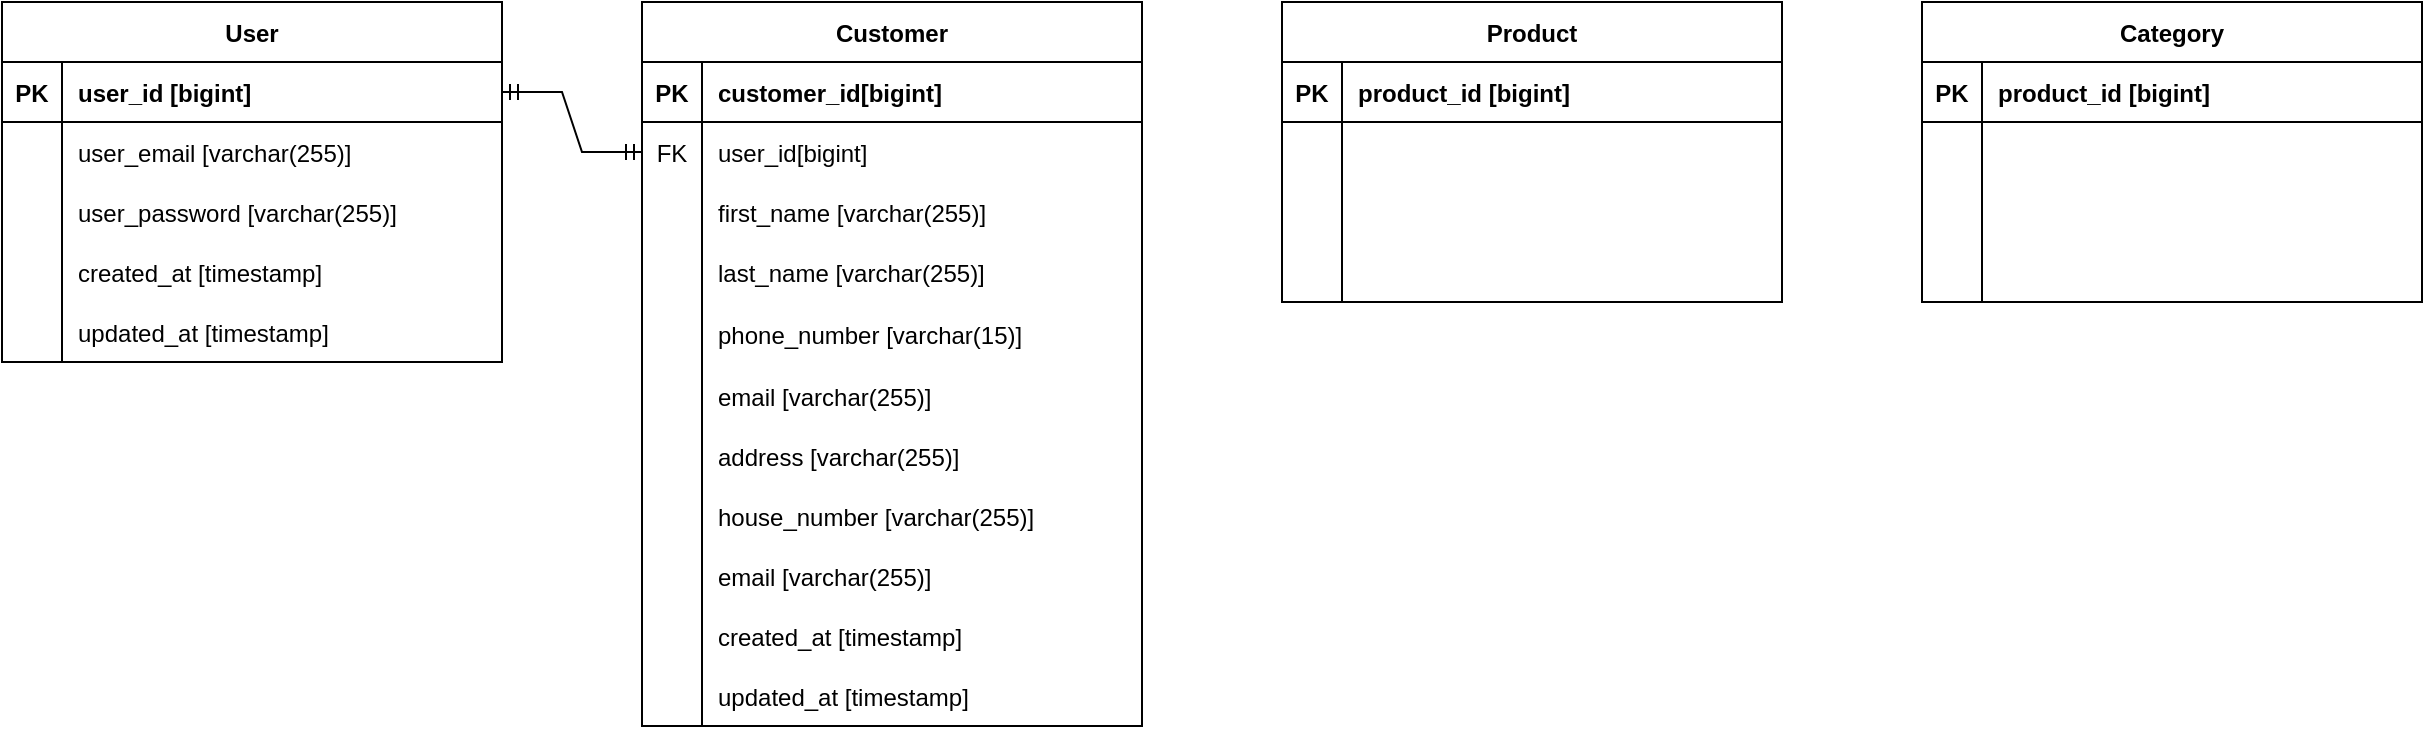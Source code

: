 <mxfile version="24.0.2" type="github">
  <diagram name="Page-1" id="9f46799a-70d6-7492-0946-bef42562c5a5">
    <mxGraphModel dx="2082" dy="426" grid="1" gridSize="10" guides="1" tooltips="1" connect="1" arrows="1" fold="1" page="1" pageScale="1" pageWidth="1100" pageHeight="850" background="none" math="0" shadow="0">
      <root>
        <mxCell id="0" />
        <mxCell id="1" parent="0" />
        <mxCell id="57J9HGHEWiLVGIEVYI9T-96" value="Customer" style="shape=table;startSize=30;container=1;collapsible=1;childLayout=tableLayout;fixedRows=1;rowLines=0;fontStyle=1;align=center;resizeLast=1;" parent="1" vertex="1">
          <mxGeometry x="-760" y="40" width="250" height="362.0" as="geometry" />
        </mxCell>
        <mxCell id="57J9HGHEWiLVGIEVYI9T-97" value="" style="shape=partialRectangle;collapsible=0;dropTarget=0;pointerEvents=0;fillColor=none;points=[[0,0.5],[1,0.5]];portConstraint=eastwest;top=0;left=0;right=0;bottom=1;" parent="57J9HGHEWiLVGIEVYI9T-96" vertex="1">
          <mxGeometry y="30" width="250" height="30" as="geometry" />
        </mxCell>
        <mxCell id="57J9HGHEWiLVGIEVYI9T-98" value="PK" style="shape=partialRectangle;overflow=hidden;connectable=0;fillColor=none;top=0;left=0;bottom=0;right=0;fontStyle=1;" parent="57J9HGHEWiLVGIEVYI9T-97" vertex="1">
          <mxGeometry width="30" height="30" as="geometry">
            <mxRectangle width="30" height="30" as="alternateBounds" />
          </mxGeometry>
        </mxCell>
        <mxCell id="57J9HGHEWiLVGIEVYI9T-99" value="customer_id[bigint]" style="shape=partialRectangle;overflow=hidden;connectable=0;fillColor=none;top=0;left=0;bottom=0;right=0;align=left;spacingLeft=6;fontStyle=1;" parent="57J9HGHEWiLVGIEVYI9T-97" vertex="1">
          <mxGeometry x="30" width="220" height="30" as="geometry">
            <mxRectangle width="220" height="30" as="alternateBounds" />
          </mxGeometry>
        </mxCell>
        <mxCell id="FZp34ey01rAOAzYDmTqa-32" style="shape=partialRectangle;collapsible=0;dropTarget=0;pointerEvents=0;fillColor=none;points=[[0,0.5],[1,0.5]];portConstraint=eastwest;top=0;left=0;right=0;bottom=0;" parent="57J9HGHEWiLVGIEVYI9T-96" vertex="1">
          <mxGeometry y="60" width="250" height="30" as="geometry" />
        </mxCell>
        <mxCell id="FZp34ey01rAOAzYDmTqa-33" value="FK" style="shape=partialRectangle;overflow=hidden;connectable=0;fillColor=none;top=0;left=0;bottom=0;right=0;" parent="FZp34ey01rAOAzYDmTqa-32" vertex="1">
          <mxGeometry width="30" height="30" as="geometry">
            <mxRectangle width="30" height="30" as="alternateBounds" />
          </mxGeometry>
        </mxCell>
        <mxCell id="FZp34ey01rAOAzYDmTqa-34" value="user_id[bigint]" style="shape=partialRectangle;overflow=hidden;connectable=0;fillColor=none;top=0;left=0;bottom=0;right=0;align=left;spacingLeft=6;" parent="FZp34ey01rAOAzYDmTqa-32" vertex="1">
          <mxGeometry x="30" width="220" height="30" as="geometry">
            <mxRectangle width="220" height="30" as="alternateBounds" />
          </mxGeometry>
        </mxCell>
        <mxCell id="57J9HGHEWiLVGIEVYI9T-100" value="" style="shape=partialRectangle;collapsible=0;dropTarget=0;pointerEvents=0;fillColor=none;points=[[0,0.5],[1,0.5]];portConstraint=eastwest;top=0;left=0;right=0;bottom=0;" parent="57J9HGHEWiLVGIEVYI9T-96" vertex="1">
          <mxGeometry y="90" width="250" height="30" as="geometry" />
        </mxCell>
        <mxCell id="57J9HGHEWiLVGIEVYI9T-101" value="" style="shape=partialRectangle;overflow=hidden;connectable=0;fillColor=none;top=0;left=0;bottom=0;right=0;" parent="57J9HGHEWiLVGIEVYI9T-100" vertex="1">
          <mxGeometry width="30" height="30" as="geometry">
            <mxRectangle width="30" height="30" as="alternateBounds" />
          </mxGeometry>
        </mxCell>
        <mxCell id="57J9HGHEWiLVGIEVYI9T-102" value="first_name [varchar(255)]" style="shape=partialRectangle;overflow=hidden;connectable=0;fillColor=none;top=0;left=0;bottom=0;right=0;align=left;spacingLeft=6;" parent="57J9HGHEWiLVGIEVYI9T-100" vertex="1">
          <mxGeometry x="30" width="220" height="30" as="geometry">
            <mxRectangle width="220" height="30" as="alternateBounds" />
          </mxGeometry>
        </mxCell>
        <mxCell id="57J9HGHEWiLVGIEVYI9T-151" value="" style="shape=partialRectangle;collapsible=0;dropTarget=0;pointerEvents=0;fillColor=none;points=[[0,0.5],[1,0.5]];portConstraint=eastwest;top=0;left=0;right=0;bottom=0;" parent="57J9HGHEWiLVGIEVYI9T-96" vertex="1">
          <mxGeometry y="120" width="250" height="30" as="geometry" />
        </mxCell>
        <mxCell id="57J9HGHEWiLVGIEVYI9T-152" value="" style="shape=partialRectangle;overflow=hidden;connectable=0;fillColor=none;top=0;left=0;bottom=0;right=0;" parent="57J9HGHEWiLVGIEVYI9T-151" vertex="1">
          <mxGeometry width="30" height="30" as="geometry">
            <mxRectangle width="30" height="30" as="alternateBounds" />
          </mxGeometry>
        </mxCell>
        <mxCell id="57J9HGHEWiLVGIEVYI9T-153" value="last_name [varchar(255)]" style="shape=partialRectangle;overflow=hidden;connectable=0;fillColor=none;top=0;left=0;bottom=0;right=0;align=left;spacingLeft=6;" parent="57J9HGHEWiLVGIEVYI9T-151" vertex="1">
          <mxGeometry x="30" width="220" height="30" as="geometry">
            <mxRectangle width="220" height="30" as="alternateBounds" />
          </mxGeometry>
        </mxCell>
        <mxCell id="57J9HGHEWiLVGIEVYI9T-103" value="" style="shape=partialRectangle;collapsible=0;dropTarget=0;pointerEvents=0;fillColor=none;points=[[0,0.5],[1,0.5]];portConstraint=eastwest;top=0;left=0;right=0;bottom=0;" parent="57J9HGHEWiLVGIEVYI9T-96" vertex="1">
          <mxGeometry y="150" width="250" height="32" as="geometry" />
        </mxCell>
        <mxCell id="57J9HGHEWiLVGIEVYI9T-104" value="" style="shape=partialRectangle;overflow=hidden;connectable=0;fillColor=none;top=0;left=0;bottom=0;right=0;" parent="57J9HGHEWiLVGIEVYI9T-103" vertex="1">
          <mxGeometry width="30" height="32" as="geometry">
            <mxRectangle width="30" height="32" as="alternateBounds" />
          </mxGeometry>
        </mxCell>
        <mxCell id="57J9HGHEWiLVGIEVYI9T-105" value="phone_number [varchar(15)]" style="shape=partialRectangle;overflow=hidden;connectable=0;fillColor=none;top=0;left=0;bottom=0;right=0;align=left;spacingLeft=6;" parent="57J9HGHEWiLVGIEVYI9T-103" vertex="1">
          <mxGeometry x="30" width="220" height="32" as="geometry">
            <mxRectangle width="220" height="32" as="alternateBounds" />
          </mxGeometry>
        </mxCell>
        <mxCell id="57J9HGHEWiLVGIEVYI9T-106" value="" style="shape=partialRectangle;collapsible=0;dropTarget=0;pointerEvents=0;fillColor=none;points=[[0,0.5],[1,0.5]];portConstraint=eastwest;top=0;left=0;right=0;bottom=0;" parent="57J9HGHEWiLVGIEVYI9T-96" vertex="1">
          <mxGeometry y="182" width="250" height="30" as="geometry" />
        </mxCell>
        <mxCell id="57J9HGHEWiLVGIEVYI9T-107" value="" style="shape=partialRectangle;overflow=hidden;connectable=0;fillColor=none;top=0;left=0;bottom=0;right=0;" parent="57J9HGHEWiLVGIEVYI9T-106" vertex="1">
          <mxGeometry width="30" height="30" as="geometry">
            <mxRectangle width="30" height="30" as="alternateBounds" />
          </mxGeometry>
        </mxCell>
        <mxCell id="57J9HGHEWiLVGIEVYI9T-108" value="email [varchar(255)]" style="shape=partialRectangle;overflow=hidden;connectable=0;fillColor=none;top=0;left=0;bottom=0;right=0;align=left;spacingLeft=6;" parent="57J9HGHEWiLVGIEVYI9T-106" vertex="1">
          <mxGeometry x="30" width="220" height="30" as="geometry">
            <mxRectangle width="220" height="30" as="alternateBounds" />
          </mxGeometry>
        </mxCell>
        <mxCell id="57J9HGHEWiLVGIEVYI9T-133" value="" style="shape=partialRectangle;collapsible=0;dropTarget=0;pointerEvents=0;fillColor=none;points=[[0,0.5],[1,0.5]];portConstraint=eastwest;top=0;left=0;right=0;bottom=0;" parent="57J9HGHEWiLVGIEVYI9T-96" vertex="1">
          <mxGeometry y="212" width="250" height="30" as="geometry" />
        </mxCell>
        <mxCell id="57J9HGHEWiLVGIEVYI9T-134" value="" style="shape=partialRectangle;overflow=hidden;connectable=0;fillColor=none;top=0;left=0;bottom=0;right=0;" parent="57J9HGHEWiLVGIEVYI9T-133" vertex="1">
          <mxGeometry width="30" height="30" as="geometry">
            <mxRectangle width="30" height="30" as="alternateBounds" />
          </mxGeometry>
        </mxCell>
        <mxCell id="57J9HGHEWiLVGIEVYI9T-135" value="address [varchar(255)]" style="shape=partialRectangle;overflow=hidden;connectable=0;fillColor=none;top=0;left=0;bottom=0;right=0;align=left;spacingLeft=6;" parent="57J9HGHEWiLVGIEVYI9T-133" vertex="1">
          <mxGeometry x="30" width="220" height="30" as="geometry">
            <mxRectangle width="220" height="30" as="alternateBounds" />
          </mxGeometry>
        </mxCell>
        <mxCell id="57J9HGHEWiLVGIEVYI9T-154" value="" style="shape=partialRectangle;collapsible=0;dropTarget=0;pointerEvents=0;fillColor=none;points=[[0,0.5],[1,0.5]];portConstraint=eastwest;top=0;left=0;right=0;bottom=0;" parent="57J9HGHEWiLVGIEVYI9T-96" vertex="1">
          <mxGeometry y="242" width="250" height="30" as="geometry" />
        </mxCell>
        <mxCell id="57J9HGHEWiLVGIEVYI9T-155" value="" style="shape=partialRectangle;overflow=hidden;connectable=0;fillColor=none;top=0;left=0;bottom=0;right=0;" parent="57J9HGHEWiLVGIEVYI9T-154" vertex="1">
          <mxGeometry width="30" height="30" as="geometry">
            <mxRectangle width="30" height="30" as="alternateBounds" />
          </mxGeometry>
        </mxCell>
        <mxCell id="57J9HGHEWiLVGIEVYI9T-156" value="house_number [varchar(255)]" style="shape=partialRectangle;overflow=hidden;connectable=0;fillColor=none;top=0;left=0;bottom=0;right=0;align=left;spacingLeft=6;" parent="57J9HGHEWiLVGIEVYI9T-154" vertex="1">
          <mxGeometry x="30" width="220" height="30" as="geometry">
            <mxRectangle width="220" height="30" as="alternateBounds" />
          </mxGeometry>
        </mxCell>
        <mxCell id="57J9HGHEWiLVGIEVYI9T-148" value="" style="shape=partialRectangle;collapsible=0;dropTarget=0;pointerEvents=0;fillColor=none;points=[[0,0.5],[1,0.5]];portConstraint=eastwest;top=0;left=0;right=0;bottom=0;" parent="57J9HGHEWiLVGIEVYI9T-96" vertex="1">
          <mxGeometry y="272" width="250" height="30" as="geometry" />
        </mxCell>
        <mxCell id="57J9HGHEWiLVGIEVYI9T-149" value="" style="shape=partialRectangle;overflow=hidden;connectable=0;fillColor=none;top=0;left=0;bottom=0;right=0;" parent="57J9HGHEWiLVGIEVYI9T-148" vertex="1">
          <mxGeometry width="30" height="30" as="geometry">
            <mxRectangle width="30" height="30" as="alternateBounds" />
          </mxGeometry>
        </mxCell>
        <mxCell id="57J9HGHEWiLVGIEVYI9T-150" value="email [varchar(255)]" style="shape=partialRectangle;overflow=hidden;connectable=0;fillColor=none;top=0;left=0;bottom=0;right=0;align=left;spacingLeft=6;" parent="57J9HGHEWiLVGIEVYI9T-148" vertex="1">
          <mxGeometry x="30" width="220" height="30" as="geometry">
            <mxRectangle width="220" height="30" as="alternateBounds" />
          </mxGeometry>
        </mxCell>
        <mxCell id="57J9HGHEWiLVGIEVYI9T-112" value="" style="shape=partialRectangle;collapsible=0;dropTarget=0;pointerEvents=0;fillColor=none;points=[[0,0.5],[1,0.5]];portConstraint=eastwest;top=0;left=0;right=0;bottom=0;" parent="57J9HGHEWiLVGIEVYI9T-96" vertex="1">
          <mxGeometry y="302" width="250" height="30" as="geometry" />
        </mxCell>
        <mxCell id="57J9HGHEWiLVGIEVYI9T-113" value="" style="shape=partialRectangle;overflow=hidden;connectable=0;fillColor=none;top=0;left=0;bottom=0;right=0;" parent="57J9HGHEWiLVGIEVYI9T-112" vertex="1">
          <mxGeometry width="30" height="30" as="geometry">
            <mxRectangle width="30" height="30" as="alternateBounds" />
          </mxGeometry>
        </mxCell>
        <mxCell id="57J9HGHEWiLVGIEVYI9T-114" value="created_at [timestamp]" style="shape=partialRectangle;overflow=hidden;connectable=0;fillColor=none;top=0;left=0;bottom=0;right=0;align=left;spacingLeft=6;" parent="57J9HGHEWiLVGIEVYI9T-112" vertex="1">
          <mxGeometry x="30" width="220" height="30" as="geometry">
            <mxRectangle width="220" height="30" as="alternateBounds" />
          </mxGeometry>
        </mxCell>
        <mxCell id="57J9HGHEWiLVGIEVYI9T-115" value="" style="shape=partialRectangle;collapsible=0;dropTarget=0;pointerEvents=0;fillColor=none;points=[[0,0.5],[1,0.5]];portConstraint=eastwest;top=0;left=0;right=0;bottom=0;" parent="57J9HGHEWiLVGIEVYI9T-96" vertex="1">
          <mxGeometry y="332" width="250" height="30" as="geometry" />
        </mxCell>
        <mxCell id="57J9HGHEWiLVGIEVYI9T-116" value="" style="shape=partialRectangle;overflow=hidden;connectable=0;fillColor=none;top=0;left=0;bottom=0;right=0;" parent="57J9HGHEWiLVGIEVYI9T-115" vertex="1">
          <mxGeometry width="30" height="30" as="geometry">
            <mxRectangle width="30" height="30" as="alternateBounds" />
          </mxGeometry>
        </mxCell>
        <mxCell id="57J9HGHEWiLVGIEVYI9T-117" value="updated_at [timestamp]" style="shape=partialRectangle;overflow=hidden;connectable=0;fillColor=none;top=0;left=0;bottom=0;right=0;align=left;spacingLeft=6;" parent="57J9HGHEWiLVGIEVYI9T-115" vertex="1">
          <mxGeometry x="30" width="220" height="30" as="geometry">
            <mxRectangle width="220" height="30" as="alternateBounds" />
          </mxGeometry>
        </mxCell>
        <mxCell id="57J9HGHEWiLVGIEVYI9T-223" value="Product" style="shape=table;startSize=30;container=1;collapsible=1;childLayout=tableLayout;fixedRows=1;rowLines=0;fontStyle=1;align=center;resizeLast=1;" parent="1" vertex="1">
          <mxGeometry x="-440" y="40" width="250" height="150.0" as="geometry" />
        </mxCell>
        <mxCell id="57J9HGHEWiLVGIEVYI9T-224" value="" style="shape=partialRectangle;collapsible=0;dropTarget=0;pointerEvents=0;fillColor=none;points=[[0,0.5],[1,0.5]];portConstraint=eastwest;top=0;left=0;right=0;bottom=1;" parent="57J9HGHEWiLVGIEVYI9T-223" vertex="1">
          <mxGeometry y="30" width="250" height="30" as="geometry" />
        </mxCell>
        <mxCell id="57J9HGHEWiLVGIEVYI9T-225" value="PK" style="shape=partialRectangle;overflow=hidden;connectable=0;fillColor=none;top=0;left=0;bottom=0;right=0;fontStyle=1;" parent="57J9HGHEWiLVGIEVYI9T-224" vertex="1">
          <mxGeometry width="30" height="30" as="geometry">
            <mxRectangle width="30" height="30" as="alternateBounds" />
          </mxGeometry>
        </mxCell>
        <mxCell id="57J9HGHEWiLVGIEVYI9T-226" value="product_id [bigint]" style="shape=partialRectangle;overflow=hidden;connectable=0;fillColor=none;top=0;left=0;bottom=0;right=0;align=left;spacingLeft=6;fontStyle=1;" parent="57J9HGHEWiLVGIEVYI9T-224" vertex="1">
          <mxGeometry x="30" width="220" height="30" as="geometry">
            <mxRectangle width="220" height="30" as="alternateBounds" />
          </mxGeometry>
        </mxCell>
        <mxCell id="57J9HGHEWiLVGIEVYI9T-227" value="" style="shape=partialRectangle;collapsible=0;dropTarget=0;pointerEvents=0;fillColor=none;points=[[0,0.5],[1,0.5]];portConstraint=eastwest;top=0;left=0;right=0;bottom=0;" parent="57J9HGHEWiLVGIEVYI9T-223" vertex="1">
          <mxGeometry y="60" width="250" height="30" as="geometry" />
        </mxCell>
        <mxCell id="57J9HGHEWiLVGIEVYI9T-228" value="" style="shape=partialRectangle;overflow=hidden;connectable=0;fillColor=none;top=0;left=0;bottom=0;right=0;" parent="57J9HGHEWiLVGIEVYI9T-227" vertex="1">
          <mxGeometry width="30" height="30" as="geometry">
            <mxRectangle width="30" height="30" as="alternateBounds" />
          </mxGeometry>
        </mxCell>
        <mxCell id="57J9HGHEWiLVGIEVYI9T-229" value="" style="shape=partialRectangle;overflow=hidden;connectable=0;fillColor=none;top=0;left=0;bottom=0;right=0;align=left;spacingLeft=6;" parent="57J9HGHEWiLVGIEVYI9T-227" vertex="1">
          <mxGeometry x="30" width="220" height="30" as="geometry">
            <mxRectangle width="220" height="30" as="alternateBounds" />
          </mxGeometry>
        </mxCell>
        <mxCell id="57J9HGHEWiLVGIEVYI9T-230" value="" style="shape=partialRectangle;collapsible=0;dropTarget=0;pointerEvents=0;fillColor=none;points=[[0,0.5],[1,0.5]];portConstraint=eastwest;top=0;left=0;right=0;bottom=0;" parent="57J9HGHEWiLVGIEVYI9T-223" vertex="1">
          <mxGeometry y="90" width="250" height="30" as="geometry" />
        </mxCell>
        <mxCell id="57J9HGHEWiLVGIEVYI9T-231" value="" style="shape=partialRectangle;overflow=hidden;connectable=0;fillColor=none;top=0;left=0;bottom=0;right=0;" parent="57J9HGHEWiLVGIEVYI9T-230" vertex="1">
          <mxGeometry width="30" height="30" as="geometry">
            <mxRectangle width="30" height="30" as="alternateBounds" />
          </mxGeometry>
        </mxCell>
        <mxCell id="57J9HGHEWiLVGIEVYI9T-232" value="" style="shape=partialRectangle;overflow=hidden;connectable=0;fillColor=none;top=0;left=0;bottom=0;right=0;align=left;spacingLeft=6;" parent="57J9HGHEWiLVGIEVYI9T-230" vertex="1">
          <mxGeometry x="30" width="220" height="30" as="geometry">
            <mxRectangle width="220" height="30" as="alternateBounds" />
          </mxGeometry>
        </mxCell>
        <mxCell id="57J9HGHEWiLVGIEVYI9T-233" value="" style="shape=partialRectangle;collapsible=0;dropTarget=0;pointerEvents=0;fillColor=none;points=[[0,0.5],[1,0.5]];portConstraint=eastwest;top=0;left=0;right=0;bottom=0;" parent="57J9HGHEWiLVGIEVYI9T-223" vertex="1">
          <mxGeometry y="120" width="250" height="30" as="geometry" />
        </mxCell>
        <mxCell id="57J9HGHEWiLVGIEVYI9T-234" value="" style="shape=partialRectangle;overflow=hidden;connectable=0;fillColor=none;top=0;left=0;bottom=0;right=0;" parent="57J9HGHEWiLVGIEVYI9T-233" vertex="1">
          <mxGeometry width="30" height="30" as="geometry">
            <mxRectangle width="30" height="30" as="alternateBounds" />
          </mxGeometry>
        </mxCell>
        <mxCell id="57J9HGHEWiLVGIEVYI9T-235" value="" style="shape=partialRectangle;overflow=hidden;connectable=0;fillColor=none;top=0;left=0;bottom=0;right=0;align=left;spacingLeft=6;" parent="57J9HGHEWiLVGIEVYI9T-233" vertex="1">
          <mxGeometry x="30" width="220" height="30" as="geometry">
            <mxRectangle width="220" height="30" as="alternateBounds" />
          </mxGeometry>
        </mxCell>
        <mxCell id="FZp34ey01rAOAzYDmTqa-1" value="User" style="shape=table;startSize=30;container=1;collapsible=1;childLayout=tableLayout;fixedRows=1;rowLines=0;fontStyle=1;align=center;resizeLast=1;" parent="1" vertex="1">
          <mxGeometry x="-1080" y="40" width="250" height="180.0" as="geometry" />
        </mxCell>
        <mxCell id="FZp34ey01rAOAzYDmTqa-2" value="" style="shape=partialRectangle;collapsible=0;dropTarget=0;pointerEvents=0;fillColor=none;points=[[0,0.5],[1,0.5]];portConstraint=eastwest;top=0;left=0;right=0;bottom=1;" parent="FZp34ey01rAOAzYDmTqa-1" vertex="1">
          <mxGeometry y="30" width="250" height="30" as="geometry" />
        </mxCell>
        <mxCell id="FZp34ey01rAOAzYDmTqa-3" value="PK" style="shape=partialRectangle;overflow=hidden;connectable=0;fillColor=none;top=0;left=0;bottom=0;right=0;fontStyle=1;" parent="FZp34ey01rAOAzYDmTqa-2" vertex="1">
          <mxGeometry width="30" height="30" as="geometry">
            <mxRectangle width="30" height="30" as="alternateBounds" />
          </mxGeometry>
        </mxCell>
        <mxCell id="FZp34ey01rAOAzYDmTqa-4" value="user_id [bigint]" style="shape=partialRectangle;overflow=hidden;connectable=0;fillColor=none;top=0;left=0;bottom=0;right=0;align=left;spacingLeft=6;fontStyle=1;" parent="FZp34ey01rAOAzYDmTqa-2" vertex="1">
          <mxGeometry x="30" width="220" height="30" as="geometry">
            <mxRectangle width="220" height="30" as="alternateBounds" />
          </mxGeometry>
        </mxCell>
        <mxCell id="FZp34ey01rAOAzYDmTqa-5" value="" style="shape=partialRectangle;collapsible=0;dropTarget=0;pointerEvents=0;fillColor=none;points=[[0,0.5],[1,0.5]];portConstraint=eastwest;top=0;left=0;right=0;bottom=0;" parent="FZp34ey01rAOAzYDmTqa-1" vertex="1">
          <mxGeometry y="60" width="250" height="30" as="geometry" />
        </mxCell>
        <mxCell id="FZp34ey01rAOAzYDmTqa-6" value="" style="shape=partialRectangle;overflow=hidden;connectable=0;fillColor=none;top=0;left=0;bottom=0;right=0;" parent="FZp34ey01rAOAzYDmTqa-5" vertex="1">
          <mxGeometry width="30" height="30" as="geometry">
            <mxRectangle width="30" height="30" as="alternateBounds" />
          </mxGeometry>
        </mxCell>
        <mxCell id="FZp34ey01rAOAzYDmTqa-7" value="user_email [varchar(255)]" style="shape=partialRectangle;overflow=hidden;connectable=0;fillColor=none;top=0;left=0;bottom=0;right=0;align=left;spacingLeft=6;" parent="FZp34ey01rAOAzYDmTqa-5" vertex="1">
          <mxGeometry x="30" width="220" height="30" as="geometry">
            <mxRectangle width="220" height="30" as="alternateBounds" />
          </mxGeometry>
        </mxCell>
        <mxCell id="FZp34ey01rAOAzYDmTqa-8" value="" style="shape=partialRectangle;collapsible=0;dropTarget=0;pointerEvents=0;fillColor=none;points=[[0,0.5],[1,0.5]];portConstraint=eastwest;top=0;left=0;right=0;bottom=0;" parent="FZp34ey01rAOAzYDmTqa-1" vertex="1">
          <mxGeometry y="90" width="250" height="30" as="geometry" />
        </mxCell>
        <mxCell id="FZp34ey01rAOAzYDmTqa-9" value="" style="shape=partialRectangle;overflow=hidden;connectable=0;fillColor=none;top=0;left=0;bottom=0;right=0;" parent="FZp34ey01rAOAzYDmTqa-8" vertex="1">
          <mxGeometry width="30" height="30" as="geometry">
            <mxRectangle width="30" height="30" as="alternateBounds" />
          </mxGeometry>
        </mxCell>
        <mxCell id="FZp34ey01rAOAzYDmTqa-10" value="user_password [varchar(255)]" style="shape=partialRectangle;overflow=hidden;connectable=0;fillColor=none;top=0;left=0;bottom=0;right=0;align=left;spacingLeft=6;" parent="FZp34ey01rAOAzYDmTqa-8" vertex="1">
          <mxGeometry x="30" width="220" height="30" as="geometry">
            <mxRectangle width="220" height="30" as="alternateBounds" />
          </mxGeometry>
        </mxCell>
        <mxCell id="FZp34ey01rAOAzYDmTqa-26" value="" style="shape=partialRectangle;collapsible=0;dropTarget=0;pointerEvents=0;fillColor=none;points=[[0,0.5],[1,0.5]];portConstraint=eastwest;top=0;left=0;right=0;bottom=0;" parent="FZp34ey01rAOAzYDmTqa-1" vertex="1">
          <mxGeometry y="120" width="250" height="30" as="geometry" />
        </mxCell>
        <mxCell id="FZp34ey01rAOAzYDmTqa-27" value="" style="shape=partialRectangle;overflow=hidden;connectable=0;fillColor=none;top=0;left=0;bottom=0;right=0;" parent="FZp34ey01rAOAzYDmTqa-26" vertex="1">
          <mxGeometry width="30" height="30" as="geometry">
            <mxRectangle width="30" height="30" as="alternateBounds" />
          </mxGeometry>
        </mxCell>
        <mxCell id="FZp34ey01rAOAzYDmTqa-28" value="created_at [timestamp]" style="shape=partialRectangle;overflow=hidden;connectable=0;fillColor=none;top=0;left=0;bottom=0;right=0;align=left;spacingLeft=6;" parent="FZp34ey01rAOAzYDmTqa-26" vertex="1">
          <mxGeometry x="30" width="220" height="30" as="geometry">
            <mxRectangle width="220" height="30" as="alternateBounds" />
          </mxGeometry>
        </mxCell>
        <mxCell id="FZp34ey01rAOAzYDmTqa-29" value="" style="shape=partialRectangle;collapsible=0;dropTarget=0;pointerEvents=0;fillColor=none;points=[[0,0.5],[1,0.5]];portConstraint=eastwest;top=0;left=0;right=0;bottom=0;" parent="FZp34ey01rAOAzYDmTqa-1" vertex="1">
          <mxGeometry y="150" width="250" height="30" as="geometry" />
        </mxCell>
        <mxCell id="FZp34ey01rAOAzYDmTqa-30" value="" style="shape=partialRectangle;overflow=hidden;connectable=0;fillColor=none;top=0;left=0;bottom=0;right=0;" parent="FZp34ey01rAOAzYDmTqa-29" vertex="1">
          <mxGeometry width="30" height="30" as="geometry">
            <mxRectangle width="30" height="30" as="alternateBounds" />
          </mxGeometry>
        </mxCell>
        <mxCell id="FZp34ey01rAOAzYDmTqa-31" value="updated_at [timestamp]" style="shape=partialRectangle;overflow=hidden;connectable=0;fillColor=none;top=0;left=0;bottom=0;right=0;align=left;spacingLeft=6;" parent="FZp34ey01rAOAzYDmTqa-29" vertex="1">
          <mxGeometry x="30" width="220" height="30" as="geometry">
            <mxRectangle width="220" height="30" as="alternateBounds" />
          </mxGeometry>
        </mxCell>
        <mxCell id="FZp34ey01rAOAzYDmTqa-35" value="" style="edgeStyle=entityRelationEdgeStyle;fontSize=12;html=1;endArrow=ERmandOne;startArrow=ERmandOne;rounded=0;exitX=1;exitY=0.5;exitDx=0;exitDy=0;entryX=0;entryY=0.5;entryDx=0;entryDy=0;" parent="1" source="FZp34ey01rAOAzYDmTqa-2" target="FZp34ey01rAOAzYDmTqa-32" edge="1">
          <mxGeometry width="100" height="100" relative="1" as="geometry">
            <mxPoint x="-810" y="280" as="sourcePoint" />
            <mxPoint x="-710" y="180" as="targetPoint" />
          </mxGeometry>
        </mxCell>
        <mxCell id="xStQqFgwTeNVZgLSSUwS-1" value="Category" style="shape=table;startSize=30;container=1;collapsible=1;childLayout=tableLayout;fixedRows=1;rowLines=0;fontStyle=1;align=center;resizeLast=1;" vertex="1" parent="1">
          <mxGeometry x="-120" y="40" width="250" height="150.0" as="geometry" />
        </mxCell>
        <mxCell id="xStQqFgwTeNVZgLSSUwS-2" value="" style="shape=partialRectangle;collapsible=0;dropTarget=0;pointerEvents=0;fillColor=none;points=[[0,0.5],[1,0.5]];portConstraint=eastwest;top=0;left=0;right=0;bottom=1;" vertex="1" parent="xStQqFgwTeNVZgLSSUwS-1">
          <mxGeometry y="30" width="250" height="30" as="geometry" />
        </mxCell>
        <mxCell id="xStQqFgwTeNVZgLSSUwS-3" value="PK" style="shape=partialRectangle;overflow=hidden;connectable=0;fillColor=none;top=0;left=0;bottom=0;right=0;fontStyle=1;" vertex="1" parent="xStQqFgwTeNVZgLSSUwS-2">
          <mxGeometry width="30" height="30" as="geometry">
            <mxRectangle width="30" height="30" as="alternateBounds" />
          </mxGeometry>
        </mxCell>
        <mxCell id="xStQqFgwTeNVZgLSSUwS-4" value="product_id [bigint]" style="shape=partialRectangle;overflow=hidden;connectable=0;fillColor=none;top=0;left=0;bottom=0;right=0;align=left;spacingLeft=6;fontStyle=1;" vertex="1" parent="xStQqFgwTeNVZgLSSUwS-2">
          <mxGeometry x="30" width="220" height="30" as="geometry">
            <mxRectangle width="220" height="30" as="alternateBounds" />
          </mxGeometry>
        </mxCell>
        <mxCell id="xStQqFgwTeNVZgLSSUwS-5" value="" style="shape=partialRectangle;collapsible=0;dropTarget=0;pointerEvents=0;fillColor=none;points=[[0,0.5],[1,0.5]];portConstraint=eastwest;top=0;left=0;right=0;bottom=0;" vertex="1" parent="xStQqFgwTeNVZgLSSUwS-1">
          <mxGeometry y="60" width="250" height="30" as="geometry" />
        </mxCell>
        <mxCell id="xStQqFgwTeNVZgLSSUwS-6" value="" style="shape=partialRectangle;overflow=hidden;connectable=0;fillColor=none;top=0;left=0;bottom=0;right=0;" vertex="1" parent="xStQqFgwTeNVZgLSSUwS-5">
          <mxGeometry width="30" height="30" as="geometry">
            <mxRectangle width="30" height="30" as="alternateBounds" />
          </mxGeometry>
        </mxCell>
        <mxCell id="xStQqFgwTeNVZgLSSUwS-7" value="" style="shape=partialRectangle;overflow=hidden;connectable=0;fillColor=none;top=0;left=0;bottom=0;right=0;align=left;spacingLeft=6;" vertex="1" parent="xStQqFgwTeNVZgLSSUwS-5">
          <mxGeometry x="30" width="220" height="30" as="geometry">
            <mxRectangle width="220" height="30" as="alternateBounds" />
          </mxGeometry>
        </mxCell>
        <mxCell id="xStQqFgwTeNVZgLSSUwS-8" value="" style="shape=partialRectangle;collapsible=0;dropTarget=0;pointerEvents=0;fillColor=none;points=[[0,0.5],[1,0.5]];portConstraint=eastwest;top=0;left=0;right=0;bottom=0;" vertex="1" parent="xStQqFgwTeNVZgLSSUwS-1">
          <mxGeometry y="90" width="250" height="30" as="geometry" />
        </mxCell>
        <mxCell id="xStQqFgwTeNVZgLSSUwS-9" value="" style="shape=partialRectangle;overflow=hidden;connectable=0;fillColor=none;top=0;left=0;bottom=0;right=0;" vertex="1" parent="xStQqFgwTeNVZgLSSUwS-8">
          <mxGeometry width="30" height="30" as="geometry">
            <mxRectangle width="30" height="30" as="alternateBounds" />
          </mxGeometry>
        </mxCell>
        <mxCell id="xStQqFgwTeNVZgLSSUwS-10" value="" style="shape=partialRectangle;overflow=hidden;connectable=0;fillColor=none;top=0;left=0;bottom=0;right=0;align=left;spacingLeft=6;" vertex="1" parent="xStQqFgwTeNVZgLSSUwS-8">
          <mxGeometry x="30" width="220" height="30" as="geometry">
            <mxRectangle width="220" height="30" as="alternateBounds" />
          </mxGeometry>
        </mxCell>
        <mxCell id="xStQqFgwTeNVZgLSSUwS-11" value="" style="shape=partialRectangle;collapsible=0;dropTarget=0;pointerEvents=0;fillColor=none;points=[[0,0.5],[1,0.5]];portConstraint=eastwest;top=0;left=0;right=0;bottom=0;" vertex="1" parent="xStQqFgwTeNVZgLSSUwS-1">
          <mxGeometry y="120" width="250" height="30" as="geometry" />
        </mxCell>
        <mxCell id="xStQqFgwTeNVZgLSSUwS-12" value="" style="shape=partialRectangle;overflow=hidden;connectable=0;fillColor=none;top=0;left=0;bottom=0;right=0;" vertex="1" parent="xStQqFgwTeNVZgLSSUwS-11">
          <mxGeometry width="30" height="30" as="geometry">
            <mxRectangle width="30" height="30" as="alternateBounds" />
          </mxGeometry>
        </mxCell>
        <mxCell id="xStQqFgwTeNVZgLSSUwS-13" value="" style="shape=partialRectangle;overflow=hidden;connectable=0;fillColor=none;top=0;left=0;bottom=0;right=0;align=left;spacingLeft=6;" vertex="1" parent="xStQqFgwTeNVZgLSSUwS-11">
          <mxGeometry x="30" width="220" height="30" as="geometry">
            <mxRectangle width="220" height="30" as="alternateBounds" />
          </mxGeometry>
        </mxCell>
      </root>
    </mxGraphModel>
  </diagram>
</mxfile>

